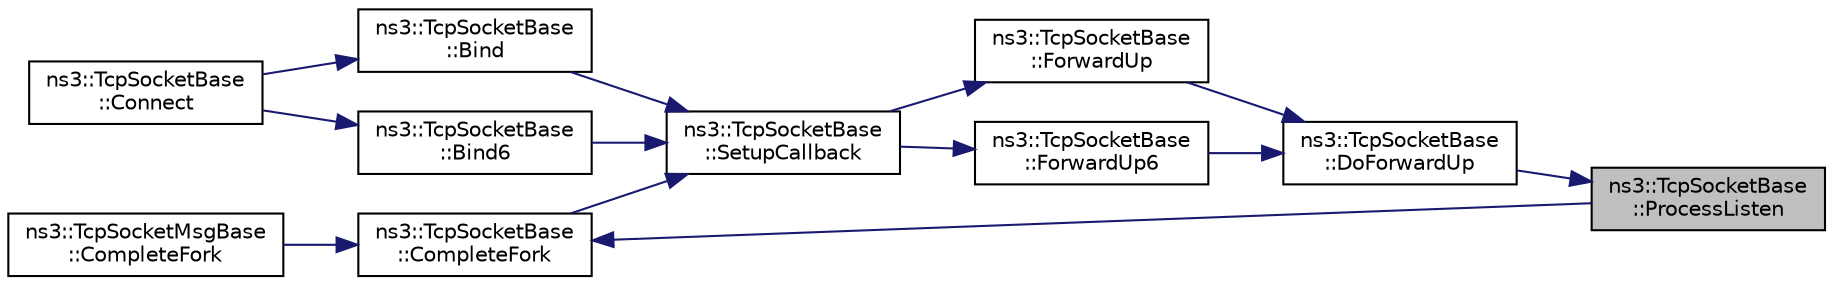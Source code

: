 digraph "ns3::TcpSocketBase::ProcessListen"
{
 // LATEX_PDF_SIZE
  edge [fontname="Helvetica",fontsize="10",labelfontname="Helvetica",labelfontsize="10"];
  node [fontname="Helvetica",fontsize="10",shape=record];
  rankdir="RL";
  Node1 [label="ns3::TcpSocketBase\l::ProcessListen",height=0.2,width=0.4,color="black", fillcolor="grey75", style="filled", fontcolor="black",tooltip="Received a packet upon LISTEN state."];
  Node1 -> Node2 [dir="back",color="midnightblue",fontsize="10",style="solid",fontname="Helvetica"];
  Node2 [label="ns3::TcpSocketBase\l::DoForwardUp",height=0.2,width=0.4,color="black", fillcolor="white", style="filled",URL="$classns3_1_1_tcp_socket_base.html#ad5e7b21b9e9371bf9c19da5d3c56aac1",tooltip="Called by TcpSocketBase::ForwardUp{,6}()."];
  Node2 -> Node3 [dir="back",color="midnightblue",fontsize="10",style="solid",fontname="Helvetica"];
  Node3 [label="ns3::TcpSocketBase\l::ForwardUp",height=0.2,width=0.4,color="black", fillcolor="white", style="filled",URL="$classns3_1_1_tcp_socket_base.html#a2ebbcb9713facc9481341fcd972cdd82",tooltip="Called by the L3 protocol when it received a packet to pass on to TCP."];
  Node3 -> Node4 [dir="back",color="midnightblue",fontsize="10",style="solid",fontname="Helvetica"];
  Node4 [label="ns3::TcpSocketBase\l::SetupCallback",height=0.2,width=0.4,color="black", fillcolor="white", style="filled",URL="$classns3_1_1_tcp_socket_base.html#a18a50820f806878422527d507268c4ac",tooltip="Common part of the two Bind(), i.e."];
  Node4 -> Node5 [dir="back",color="midnightblue",fontsize="10",style="solid",fontname="Helvetica"];
  Node5 [label="ns3::TcpSocketBase\l::Bind",height=0.2,width=0.4,color="black", fillcolor="white", style="filled",URL="$classns3_1_1_tcp_socket_base.html#a7a9a87b74c1ce59ac89df8d9221681dd",tooltip="Allocate a local IPv4 endpoint for this socket."];
  Node5 -> Node6 [dir="back",color="midnightblue",fontsize="10",style="solid",fontname="Helvetica"];
  Node6 [label="ns3::TcpSocketBase\l::Connect",height=0.2,width=0.4,color="black", fillcolor="white", style="filled",URL="$classns3_1_1_tcp_socket_base.html#aabd08c9eb0ee3c88c855eb7268e392bf",tooltip="Initiate a connection to a remote host."];
  Node4 -> Node7 [dir="back",color="midnightblue",fontsize="10",style="solid",fontname="Helvetica"];
  Node7 [label="ns3::TcpSocketBase\l::Bind6",height=0.2,width=0.4,color="black", fillcolor="white", style="filled",URL="$classns3_1_1_tcp_socket_base.html#abe62bb701ac4f057199d5c34938a96a9",tooltip="Allocate a local IPv6 endpoint for this socket."];
  Node7 -> Node6 [dir="back",color="midnightblue",fontsize="10",style="solid",fontname="Helvetica"];
  Node4 -> Node8 [dir="back",color="midnightblue",fontsize="10",style="solid",fontname="Helvetica"];
  Node8 [label="ns3::TcpSocketBase\l::CompleteFork",height=0.2,width=0.4,color="black", fillcolor="white", style="filled",URL="$classns3_1_1_tcp_socket_base.html#abba7d4c43acb3f9356e348b970a882fb",tooltip="Complete a connection by forking the socket."];
  Node8 -> Node9 [dir="back",color="midnightblue",fontsize="10",style="solid",fontname="Helvetica"];
  Node9 [label="ns3::TcpSocketMsgBase\l::CompleteFork",height=0.2,width=0.4,color="black", fillcolor="white", style="filled",URL="$classns3_1_1_tcp_socket_msg_base.html#a1509ce6df2f3e5384889f03b5de06a45",tooltip="Complete a connection by forking the socket."];
  Node8 -> Node1 [dir="back",color="midnightblue",fontsize="10",style="solid",fontname="Helvetica"];
  Node2 -> Node10 [dir="back",color="midnightblue",fontsize="10",style="solid",fontname="Helvetica"];
  Node10 [label="ns3::TcpSocketBase\l::ForwardUp6",height=0.2,width=0.4,color="black", fillcolor="white", style="filled",URL="$classns3_1_1_tcp_socket_base.html#aa0cd34b3562685596b2c3fd1e6a42a6f",tooltip="Called by the L3 protocol when it received a packet to pass on to TCP."];
  Node10 -> Node4 [dir="back",color="midnightblue",fontsize="10",style="solid",fontname="Helvetica"];
}
